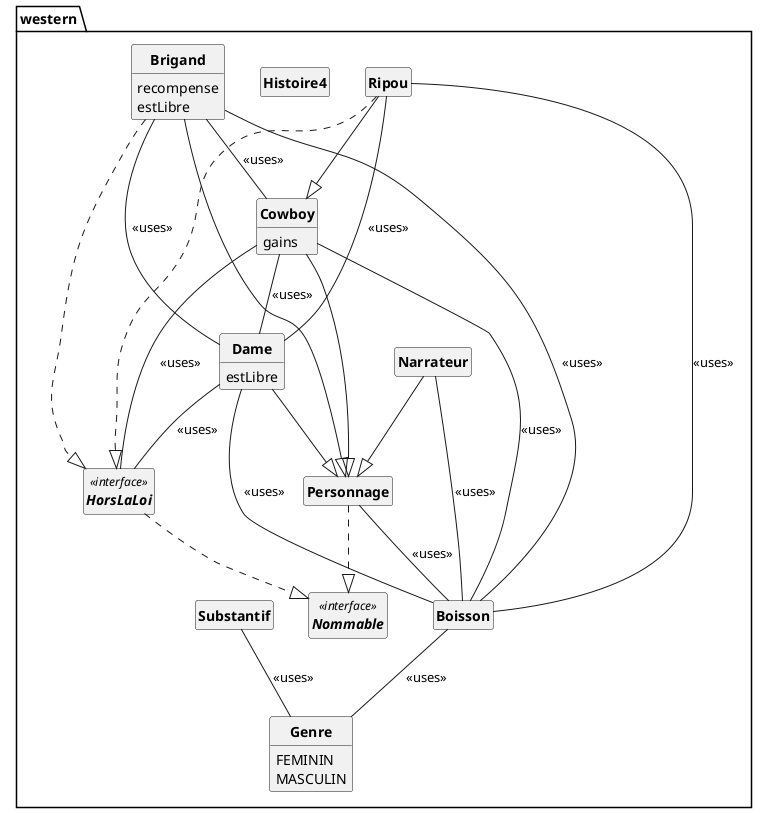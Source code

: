 @startuml
'https://plantuml.com/class-diagram
skinparam style strictuml
skinparam classAttributeIconSize 0
skinparam classFontStyle Bold

hide empty members

package western{
class Boisson{
}
class Brigand{
recompense
estLibre
}
class Cowboy{
gains
}
class Dame{
estLibre
}
class Genre{
FEMININ
MASCULIN
}
class Histoire4{
}
interface HorsLaLoi<<interface>>{
}
class Narrateur{
}
interface Nommable<<interface>>{
}
class Personnage{
}
class Ripou{
}
class Substantif{
}

Boisson -- Genre : <<uses>>

Brigand --|> Personnage

Brigand ..|> HorsLaLoi

Brigand -- Boisson : <<uses>>

Brigand -- Dame : <<uses>>

Brigand -- Cowboy : <<uses>>

Cowboy --|> Personnage

Cowboy -- Boisson : <<uses>>

Cowboy -- Dame : <<uses>>

Cowboy -- HorsLaLoi : <<uses>>

Dame --|> Personnage

Dame -- Boisson : <<uses>>

Dame -- HorsLaLoi : <<uses>>

HorsLaLoi ..|> Nommable

Narrateur --|> Personnage

Narrateur -- Boisson : <<uses>>

Personnage ..|> Nommable

Personnage -- Boisson : <<uses>>

Ripou --|> Cowboy

Ripou ..|> HorsLaLoi

Ripou -- Boisson : <<uses>>

Ripou -- Dame : <<uses>>

Substantif -- Genre : <<uses>>

}
@enduml